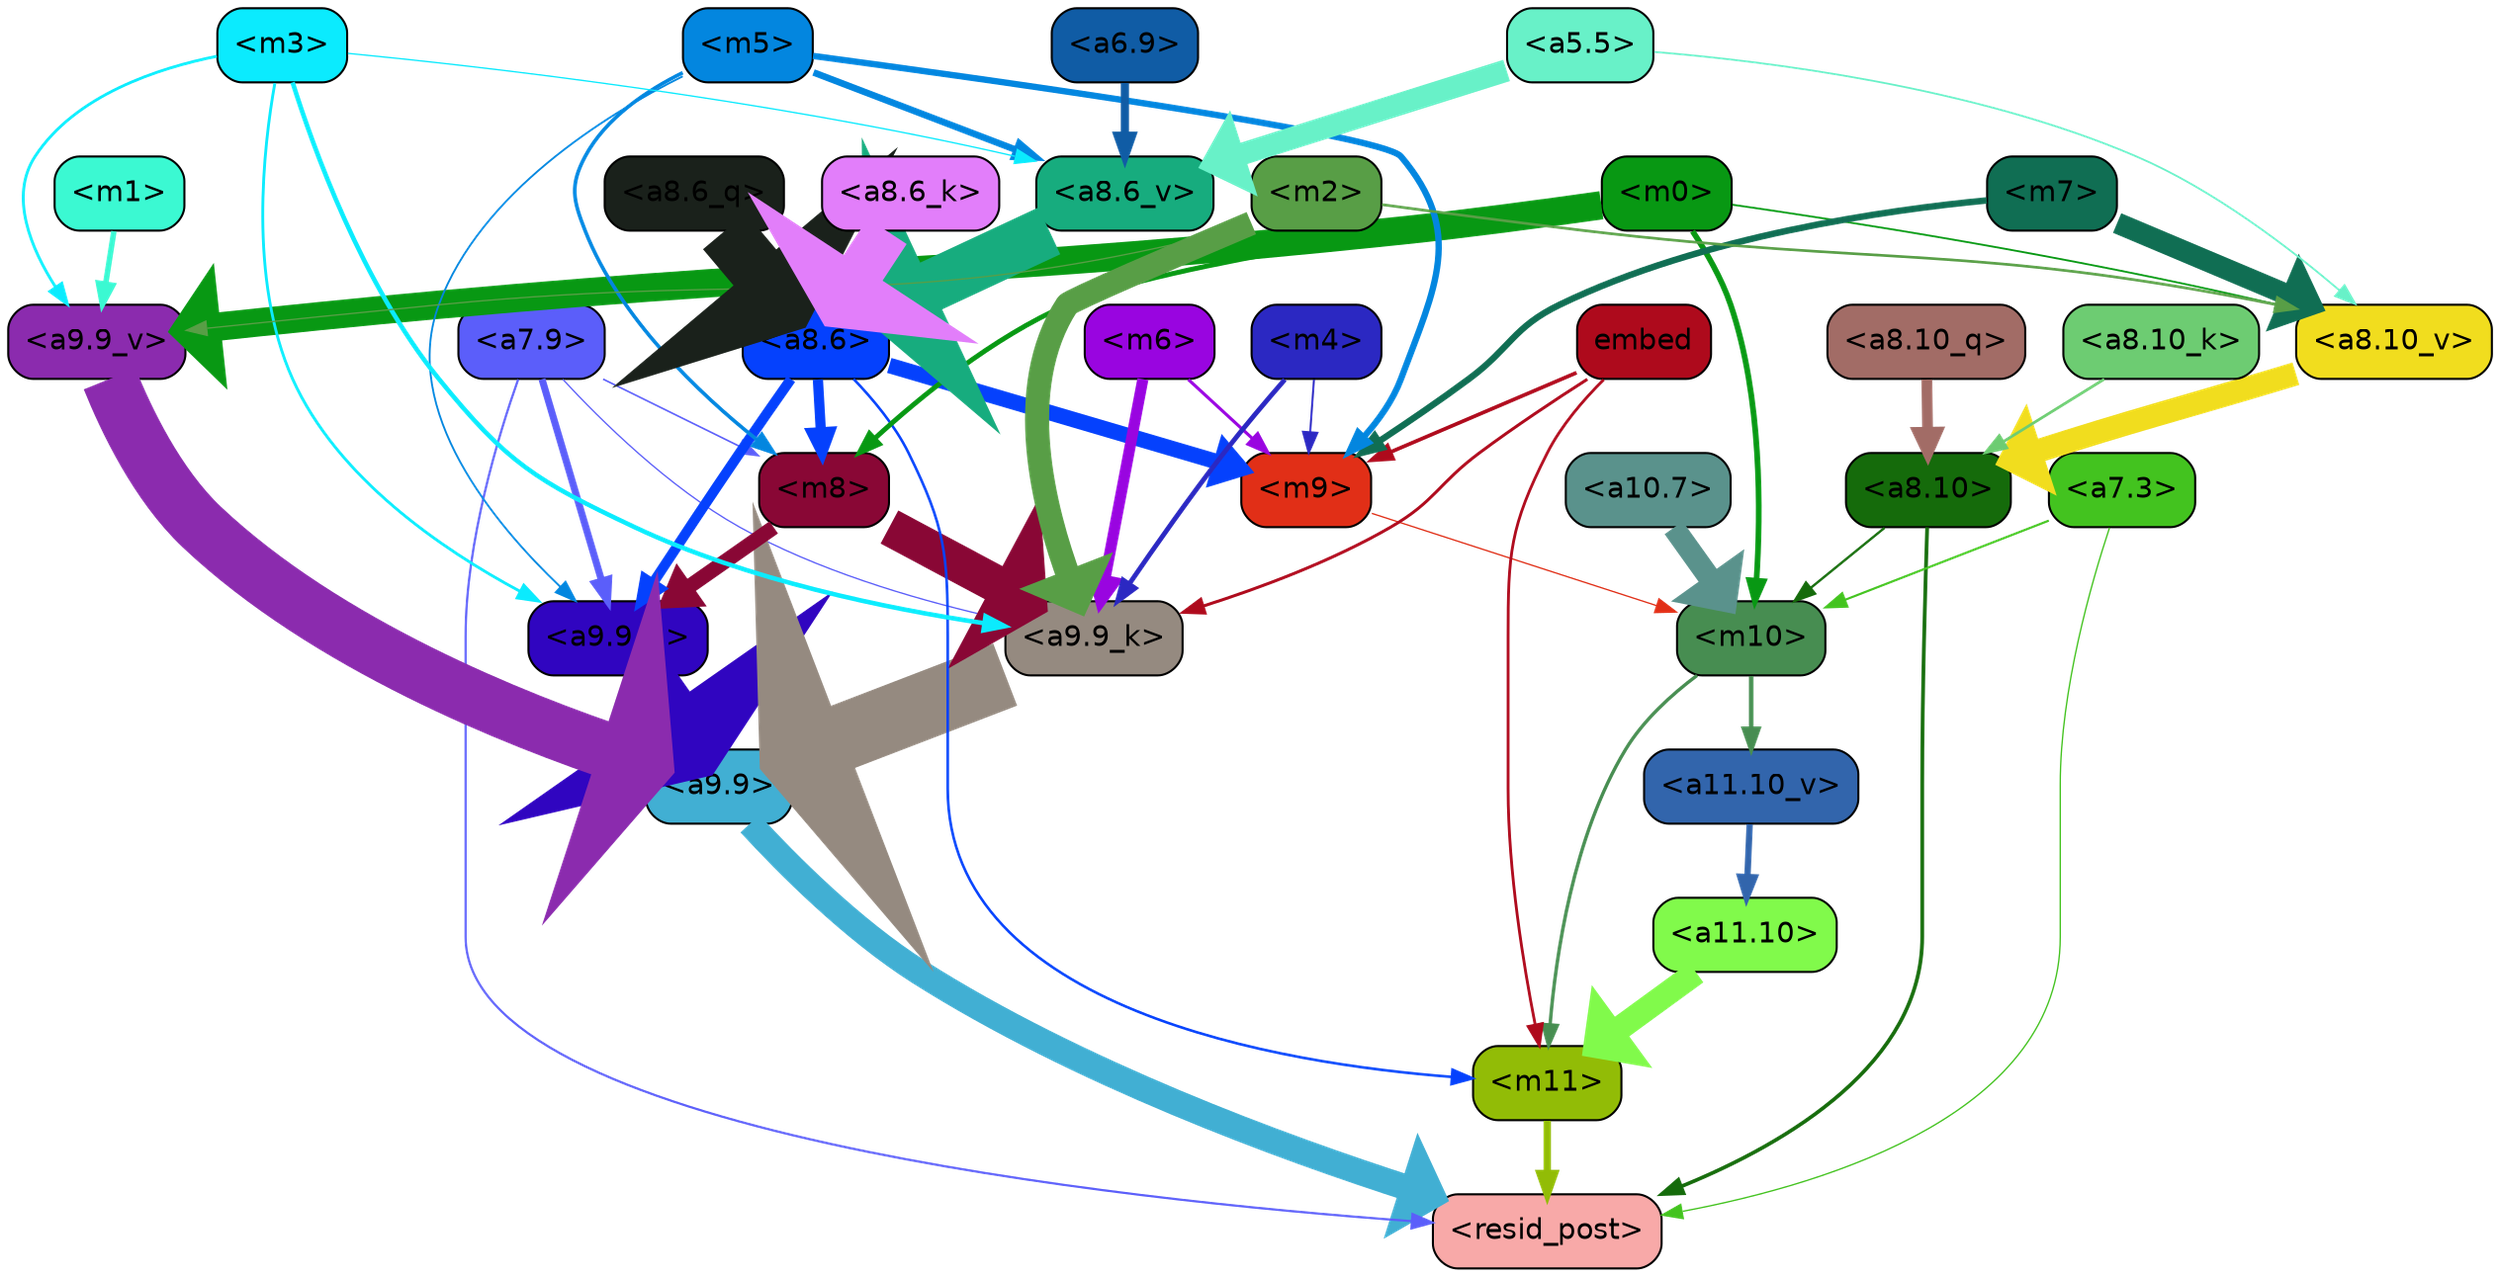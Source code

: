 strict digraph "" {
	graph [bgcolor=transparent,
		layout=dot,
		overlap=false,
		splines=true
	];
	"<m11>"	[color=black,
		fillcolor="#92bc06",
		fontname=Helvetica,
		shape=box,
		style="filled, rounded"];
	"<resid_post>"	[color=black,
		fillcolor="#f8a9a8",
		fontname=Helvetica,
		shape=box,
		style="filled, rounded"];
	"<m11>" -> "<resid_post>"	[color="#92bc06",
		penwidth=3.564229369163513];
	"<a9.9>"	[color=black,
		fillcolor="#41afd3",
		fontname=Helvetica,
		shape=box,
		style="filled, rounded"];
	"<a9.9>" -> "<resid_post>"	[color="#41afd3",
		penwidth=12.493714332580566];
	"<a8.10>"	[color=black,
		fillcolor="#156b0b",
		fontname=Helvetica,
		shape=box,
		style="filled, rounded"];
	"<a8.10>" -> "<resid_post>"	[color="#156b0b",
		penwidth=1.7969894409179688];
	"<m10>"	[color=black,
		fillcolor="#478d51",
		fontname=Helvetica,
		shape=box,
		style="filled, rounded"];
	"<a8.10>" -> "<m10>"	[color="#156b0b",
		penwidth=1.1516046524047852];
	"<a7.9>"	[color=black,
		fillcolor="#5b5efa",
		fontname=Helvetica,
		shape=box,
		style="filled, rounded"];
	"<a7.9>" -> "<resid_post>"	[color="#5b5efa",
		penwidth=1.061915397644043];
	"<a9.9_q>"	[color=black,
		fillcolor="#3005c0",
		fontname=Helvetica,
		shape=box,
		style="filled, rounded"];
	"<a7.9>" -> "<a9.9_q>"	[color="#5b5efa",
		penwidth=3.4010400772094727];
	"<a9.9_k>"	[color=black,
		fillcolor="#958a80",
		fontname=Helvetica,
		shape=box,
		style="filled, rounded"];
	"<a7.9>" -> "<a9.9_k>"	[color="#5b5efa",
		penwidth=0.6359977722167969];
	"<m8>"	[color=black,
		fillcolor="#890735",
		fontname=Helvetica,
		shape=box,
		style="filled, rounded"];
	"<a7.9>" -> "<m8>"	[color="#5b5efa",
		penwidth=0.7847824096679688];
	"<a7.3>"	[color=black,
		fillcolor="#43c31f",
		fontname=Helvetica,
		shape=box,
		style="filled, rounded"];
	"<a7.3>" -> "<resid_post>"	[color="#43c31f",
		penwidth=0.6493911743164062];
	"<a7.3>" -> "<m10>"	[color="#43c31f",
		penwidth=1.0287714004516602];
	"<a11.10>"	[color=black,
		fillcolor="#81fa4b",
		fontname=Helvetica,
		shape=box,
		style="filled, rounded"];
	"<a11.10>" -> "<m11>"	[color="#81fa4b",
		penwidth=11.804504871368408];
	"<m10>" -> "<m11>"	[color="#478d51",
		penwidth=1.6351637840270996];
	"<a11.10_v>"	[color=black,
		fillcolor="#3265ac",
		fontname=Helvetica,
		shape=box,
		style="filled, rounded"];
	"<m10>" -> "<a11.10_v>"	[color="#478d51",
		penwidth=2.195528030395508];
	"<a8.6>"	[color=black,
		fillcolor="#0541fd",
		fontname=Helvetica,
		shape=box,
		style="filled, rounded"];
	"<a8.6>" -> "<m11>"	[color="#0541fd",
		penwidth=1.2564282417297363];
	"<m9>"	[color=black,
		fillcolor="#e12f17",
		fontname=Helvetica,
		shape=box,
		style="filled, rounded"];
	"<a8.6>" -> "<m9>"	[color="#0541fd",
		penwidth=7.538959503173828];
	"<a8.6>" -> "<a9.9_q>"	[color="#0541fd",
		penwidth=4.915989875793457];
	"<a8.6>" -> "<m8>"	[color="#0541fd",
		penwidth=4.953336715698242];
	embed	[color=black,
		fillcolor="#ae0a1c",
		fontname=Helvetica,
		shape=box,
		style="filled, rounded"];
	embed -> "<m11>"	[color="#ae0a1c",
		penwidth=1.3679008483886719];
	embed -> "<m9>"	[color="#ae0a1c",
		penwidth=1.8025074005126953];
	embed -> "<a9.9_k>"	[color="#ae0a1c",
		penwidth=1.4555702209472656];
	"<a11.10_v>" -> "<a11.10>"	[color="#3265ac",
		penwidth=3.037395477294922];
	"<a10.7>"	[color=black,
		fillcolor="#5a928c",
		fontname=Helvetica,
		shape=box,
		style="filled, rounded"];
	"<a10.7>" -> "<m10>"	[color="#5a928c",
		penwidth=10.747549057006836];
	"<m9>" -> "<m10>"	[color="#e12f17",
		penwidth=0.6350235939025879];
	"<m0>"	[color=black,
		fillcolor="#089813",
		fontname=Helvetica,
		shape=box,
		style="filled, rounded"];
	"<m0>" -> "<m10>"	[color="#089813",
		penwidth=2.7613906860351562];
	"<a9.9_v>"	[color=black,
		fillcolor="#8b2bae",
		fontname=Helvetica,
		shape=box,
		style="filled, rounded"];
	"<m0>" -> "<a9.9_v>"	[color="#089813",
		penwidth=13.730411529541016];
	"<m0>" -> "<m8>"	[color="#089813",
		penwidth=2.381570816040039];
	"<a8.10_v>"	[color=black,
		fillcolor="#f1dd1e",
		fontname=Helvetica,
		shape=box,
		style="filled, rounded"];
	"<m0>" -> "<a8.10_v>"	[color="#089813",
		penwidth=0.8922653198242188];
	"<m7>"	[color=black,
		fillcolor="#106e53",
		fontname=Helvetica,
		shape=box,
		style="filled, rounded"];
	"<m7>" -> "<m9>"	[color="#106e53",
		penwidth=3.136892318725586];
	"<m7>" -> "<a8.10_v>"	[color="#106e53",
		penwidth=10.289600372314453];
	"<m6>"	[color=black,
		fillcolor="#9905e0",
		fontname=Helvetica,
		shape=box,
		style="filled, rounded"];
	"<m6>" -> "<m9>"	[color="#9905e0",
		penwidth=1.5130538940429688];
	"<m6>" -> "<a9.9_k>"	[color="#9905e0",
		penwidth=5.398126602172852];
	"<m5>"	[color=black,
		fillcolor="#0386df",
		fontname=Helvetica,
		shape=box,
		style="filled, rounded"];
	"<m5>" -> "<m9>"	[color="#0386df",
		penwidth=3.070161819458008];
	"<m5>" -> "<a9.9_q>"	[color="#0386df",
		penwidth=0.8938226699829102];
	"<m5>" -> "<m8>"	[color="#0386df",
		penwidth=1.7677688598632812];
	"<a8.6_v>"	[color=black,
		fillcolor="#17ac7e",
		fontname=Helvetica,
		shape=box,
		style="filled, rounded"];
	"<m5>" -> "<a8.6_v>"	[color="#0386df",
		penwidth=3.2228469848632812];
	"<m4>"	[color=black,
		fillcolor="#2b28c2",
		fontname=Helvetica,
		shape=box,
		style="filled, rounded"];
	"<m4>" -> "<m9>"	[color="#2b28c2",
		penwidth=0.9546451568603516];
	"<m4>" -> "<a9.9_k>"	[color="#2b28c2",
		penwidth=2.334225654602051];
	"<a9.9_q>" -> "<a9.9>"	[color="#3005c0",
		penwidth=28.56541872024536];
	"<a9.9_k>" -> "<a9.9>"	[color="#958a80",
		penwidth=32.31142416596413];
	"<a9.9_v>" -> "<a9.9>"	[color="#8b2bae",
		penwidth=27.08489227294922];
	"<m8>" -> "<a9.9_q>"	[color="#890735",
		penwidth=7.189451217651367];
	"<m8>" -> "<a9.9_k>"	[color="#890735",
		penwidth=18.19952392578125];
	"<m3>"	[color=black,
		fillcolor="#0bebfe",
		fontname=Helvetica,
		shape=box,
		style="filled, rounded"];
	"<m3>" -> "<a9.9_q>"	[color="#0bebfe",
		penwidth=1.3806190490722656];
	"<m3>" -> "<a9.9_k>"	[color="#0bebfe",
		penwidth=2.201329231262207];
	"<m3>" -> "<a9.9_v>"	[color="#0bebfe",
		penwidth=1.3742599487304688];
	"<m3>" -> "<a8.6_v>"	[color="#0bebfe",
		penwidth=0.6379051208496094];
	"<m2>"	[color=black,
		fillcolor="#589e46",
		fontname=Helvetica,
		shape=box,
		style="filled, rounded"];
	"<m2>" -> "<a9.9_k>"	[color="#589e46",
		penwidth=11.667590618133545];
	"<m2>" -> "<a9.9_v>"	[color="#589e46",
		penwidth=0.6356887817382812];
	"<m2>" -> "<a8.10_v>"	[color="#589e46",
		penwidth=1.287038803100586];
	"<m1>"	[color=black,
		fillcolor="#3bf9d2",
		fontname=Helvetica,
		shape=box,
		style="filled, rounded"];
	"<m1>" -> "<a9.9_v>"	[color="#3bf9d2",
		penwidth=2.656749725341797];
	"<a8.10_q>"	[color=black,
		fillcolor="#a26c66",
		fontname=Helvetica,
		shape=box,
		style="filled, rounded"];
	"<a8.10_q>" -> "<a8.10>"	[color="#a26c66",
		penwidth=5.194318771362305];
	"<a8.6_q>"	[color=black,
		fillcolor="#1a211b",
		fontname=Helvetica,
		shape=box,
		style="filled, rounded"];
	"<a8.6_q>" -> "<a8.6>"	[color="#1a211b",
		penwidth=27.11296832561493];
	"<a8.10_k>"	[color=black,
		fillcolor="#6dcc72",
		fontname=Helvetica,
		shape=box,
		style="filled, rounded"];
	"<a8.10_k>" -> "<a8.10>"	[color="#6dcc72",
		penwidth=1.3374805450439453];
	"<a8.6_k>"	[color=black,
		fillcolor="#e27efa",
		fontname=Helvetica,
		shape=box,
		style="filled, rounded"];
	"<a8.6_k>" -> "<a8.6>"	[color="#e27efa",
		penwidth=22.57996129989624];
	"<a8.10_v>" -> "<a8.10>"	[color="#f1dd1e",
		penwidth=11.339973449707031];
	"<a8.6_v>" -> "<a8.6>"	[color="#17ac7e",
		penwidth=25.068782806396484];
	"<a5.5>"	[color=black,
		fillcolor="#68f1c8",
		fontname=Helvetica,
		shape=box,
		style="filled, rounded"];
	"<a5.5>" -> "<a8.10_v>"	[color="#68f1c8",
		penwidth=0.8552722930908203];
	"<a5.5>" -> "<a8.6_v>"	[color="#68f1c8",
		penwidth=10.800443649291992];
	"<a6.9>"	[color=black,
		fillcolor="#105ca5",
		fontname=Helvetica,
		shape=box,
		style="filled, rounded"];
	"<a6.9>" -> "<a8.6_v>"	[color="#105ca5",
		penwidth=3.925710678100586];
}
